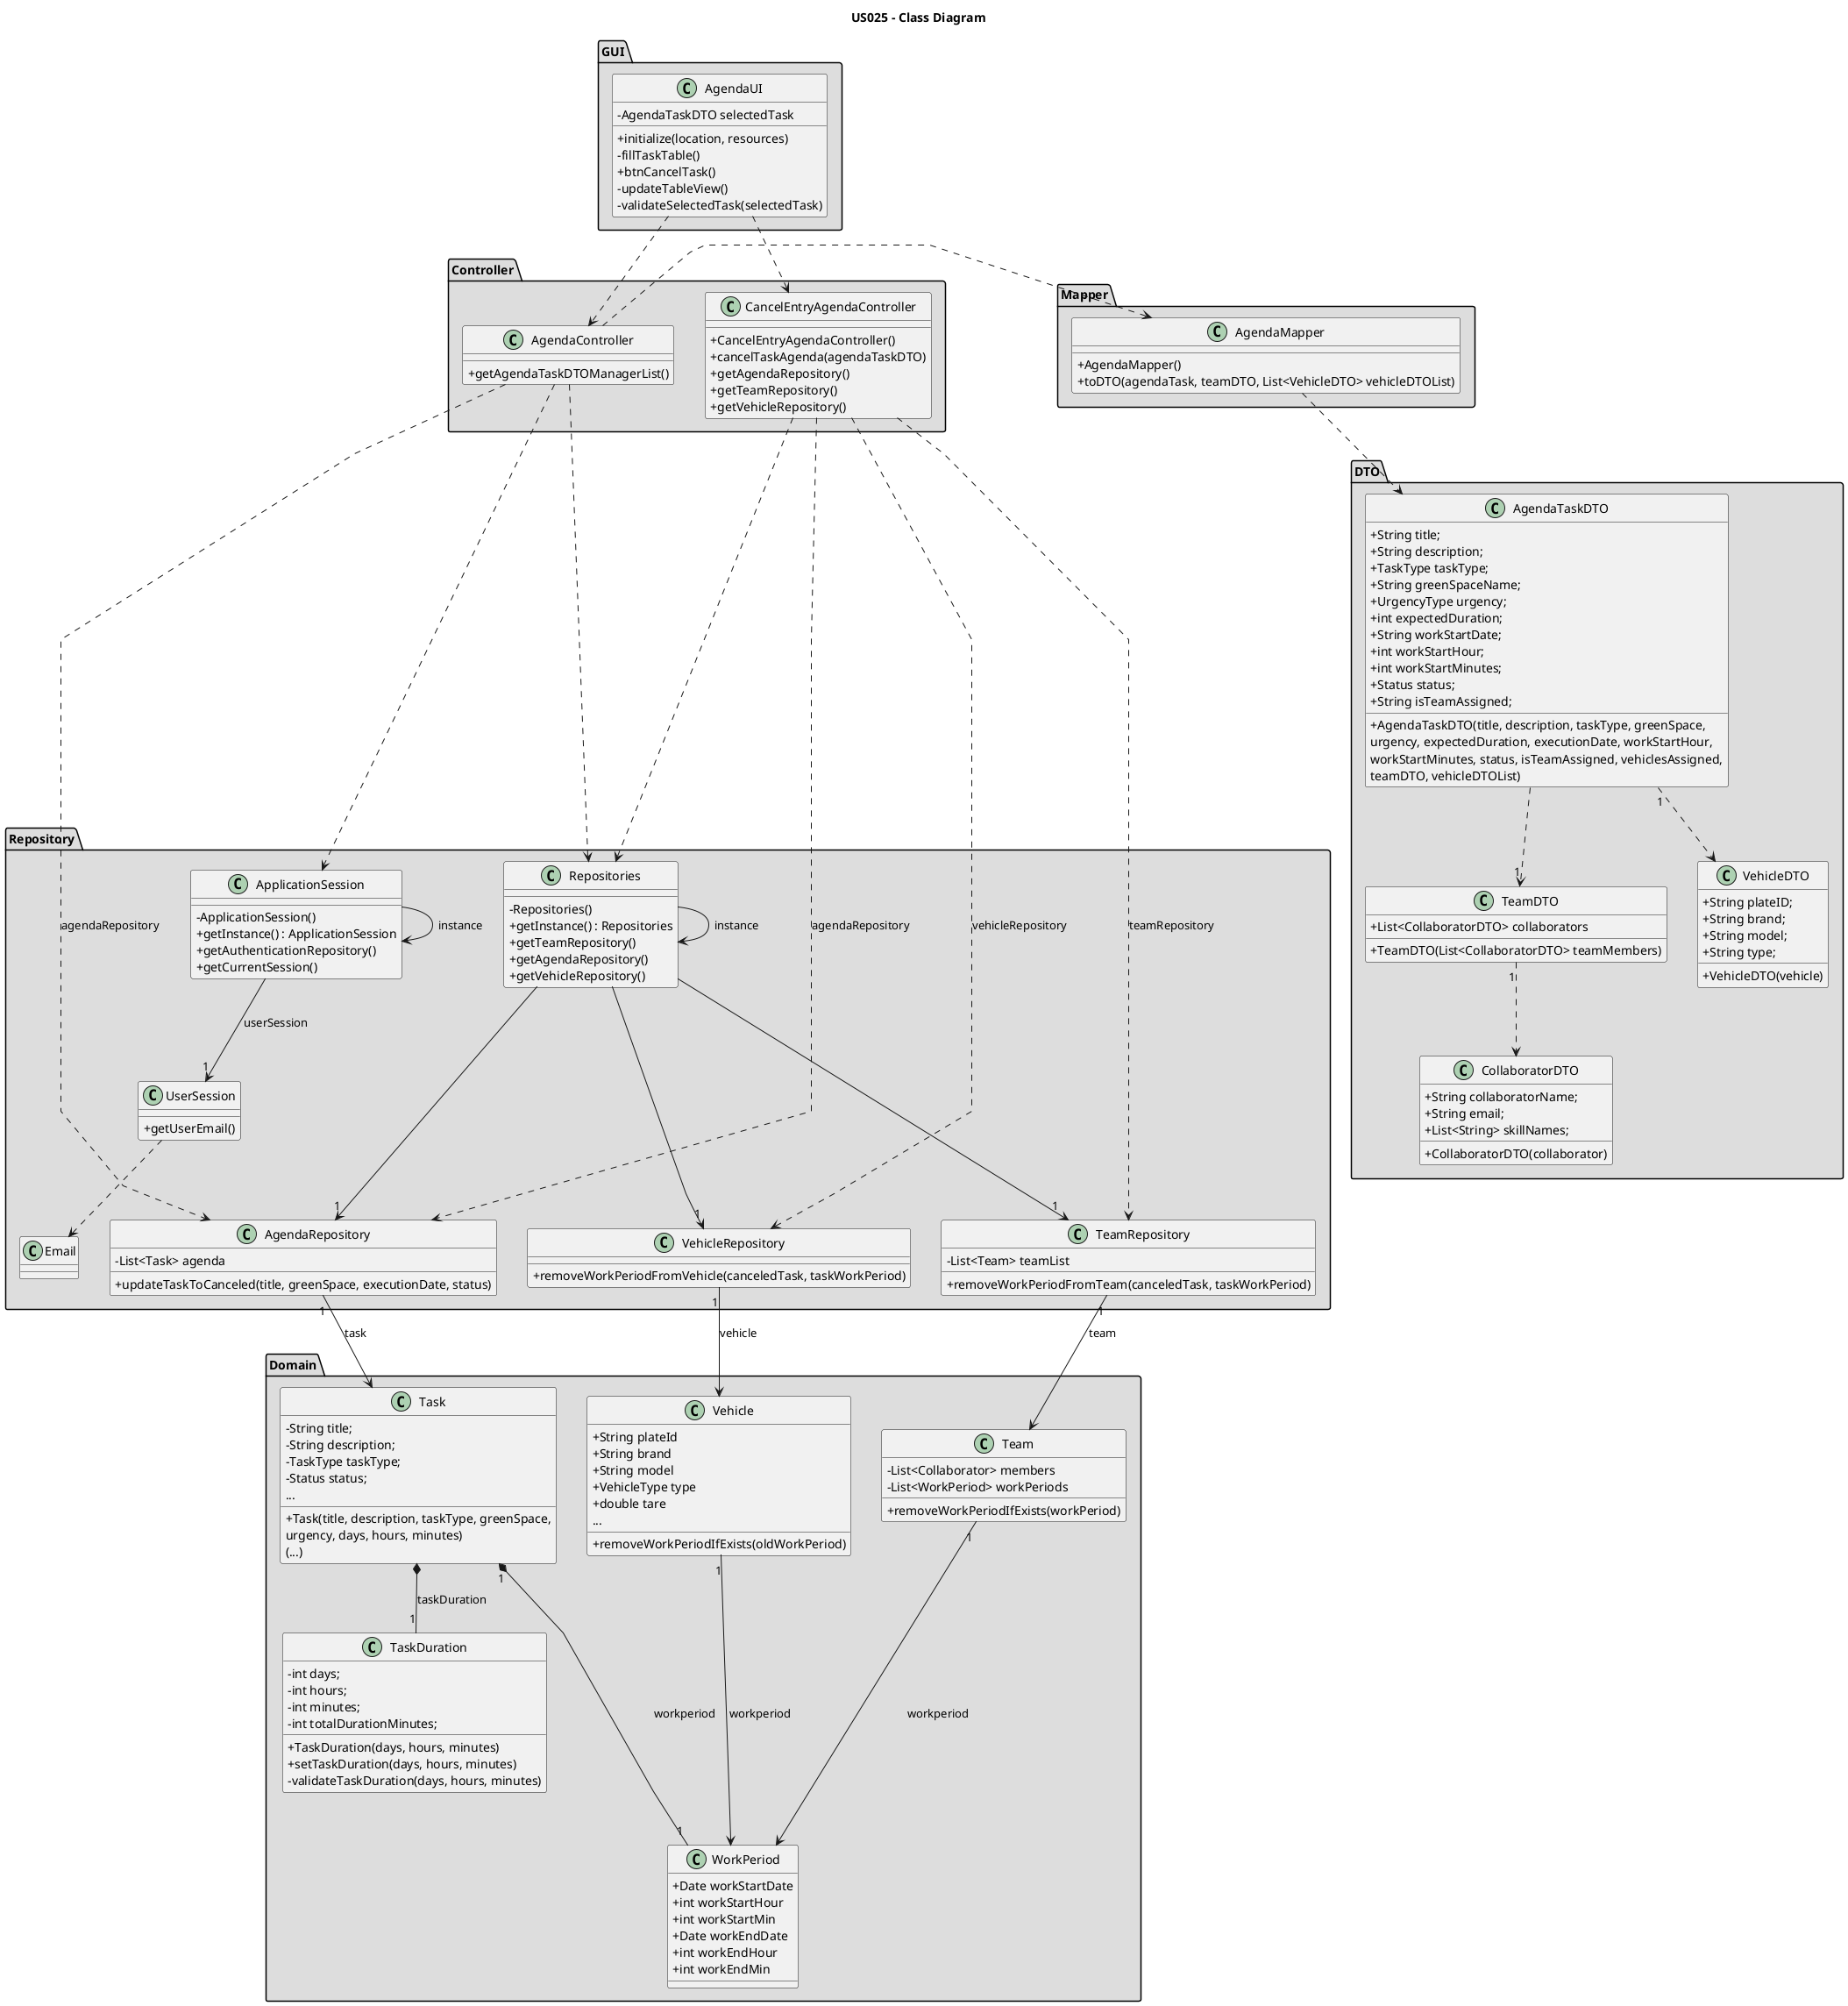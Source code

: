 @startuml
'skinparam monochrome true
skinparam packageStyle rectangle
skinparam shadowing false
skinparam linetype polyline
'skinparam linetype orto

skinparam classAttributeIconSize 0
title US025 - Class Diagram

package GUI <<Folder>> #DDDDDD {

class AgendaUI {
    - AgendaTaskDTO selectedTask
    + initialize(location, resources)
    - fillTaskTable()
    + btnCancelTask()
    - updateTableView()
    - validateSelectedTask(selectedTask)
}
}

package Controller <<Folder>> #DDDDDD {
class CancelEntryAgendaController {
    + CancelEntryAgendaController()
    + cancelTaskAgenda(agendaTaskDTO)
    + getAgendaRepository()
    + getTeamRepository()
    + getVehicleRepository()
}

class AgendaController{
    + getAgendaTaskDTOManagerList()
}
}

'package Domain <<Folder>> #AAAAAA{
package Repository <<Folder>> #DDDDDD {
class TeamRepository{
    - List<Team> teamList

    + removeWorkPeriodFromTeam(canceledTask, taskWorkPeriod)
}

class VehicleRepository{
    + removeWorkPeriodFromVehicle(canceledTask, taskWorkPeriod)
}

class AgendaRepository{
    - List<Task> agenda

    + updateTaskToCanceled(title, greenSpace, executionDate, status)
}
class Repositories {
    - Repositories()
    + getInstance() : Repositories
    + getTeamRepository()
    + getAgendaRepository()
    + getVehicleRepository()
}

class ApplicationSession{
    - ApplicationSession()
    + getInstance() : ApplicationSession
    + getAuthenticationRepository()
    + getCurrentSession()

}

class UserSession{
    + getUserEmail()

}

class Email{

}

}


package Domain <<Folder>> #DDDDDD {
class Vehicle{
    + String plateId
    + String brand
    + String model
    + VehicleType type
    + double tare
    ...
    + removeWorkPeriodIfExists(oldWorkPeriod)
}


class Team {
    - List<Collaborator> members
    - List<WorkPeriod> workPeriods

    + removeWorkPeriodIfExists(workPeriod)
}

class Task {
    - String title;
    - String description;
    - TaskType taskType;
    - Status status;
    ...

    + Task(title, description, taskType, greenSpace,\nurgency, days, hours, minutes)
    (...)
}

class WorkPeriod{
    + Date workStartDate
    + int workStartHour
    + int workStartMin
    + Date workEndDate
    + int workEndHour
    + int workEndMin

}

class TaskDuration {
    - int days;
    - int hours;
    - int minutes;
    - int totalDurationMinutes;

    + TaskDuration(days, hours, minutes)
    + setTaskDuration(days, hours, minutes)
    - validateTaskDuration(days, hours, minutes)
}

'}
}


package Mapper <<Folder>> #DDDDDD {

class AgendaMapper{
    + AgendaMapper()
    + toDTO(agendaTask, teamDTO, List<VehicleDTO> vehicleDTOList)

}

}

package DTO <<Folder>> #DDDDDD {

class AgendaTaskDTO {
    + String title;
    + String description;
    + TaskType taskType;
    + String greenSpaceName;
    + UrgencyType urgency;
    + int expectedDuration;
    + String workStartDate;
    + int workStartHour;
    + int workStartMinutes;
    + Status status;
    + String isTeamAssigned;

    + AgendaTaskDTO(title, description, taskType, greenSpace,\nurgency, expectedDuration, executionDate, workStartHour,\nworkStartMinutes, status, isTeamAssigned, vehiclesAssigned,\nteamDTO, vehicleDTOList)

}

class CollaboratorDTO{
    + String collaboratorName;
    + String email;
    + List<String> skillNames;

    + CollaboratorDTO(collaborator)

    }

class TeamDTO{
    + List<CollaboratorDTO> collaborators
    + TeamDTO(List<CollaboratorDTO> teamMembers)
    }

class VehicleDTO{
    + String plateID;
    + String brand;
    + String model;
    + String type;

    +VehicleDTO(vehicle)

}

}




AgendaUI ..> AgendaController
AgendaUI ..> CancelEntryAgendaController
AgendaController ...> Repositories
CancelEntryAgendaController ..> Repositories
AgendaController .> ApplicationSession
ApplicationSession -> ApplicationSession : instance
ApplicationSession -down-> "1" UserSession : userSession
UserSession ..> Email
Repositories ---> "1" AgendaRepository
Repositories ---> "1" TeamRepository
Repositories ---> "1" VehicleRepository
AgendaRepository "1" -down-> Task : task
VehicleRepository "1" -down-> Vehicle : vehicle
Task *--"1" TaskDuration : taskDuration
TeamRepository "1" -> Team : team
AgendaController ..> AgendaRepository : agendaRepository
CancelEntryAgendaController .> AgendaRepository : agendaRepository
CancelEntryAgendaController ..> TeamRepository : teamRepository
CancelEntryAgendaController ..> VehicleRepository : vehicleRepository
Repositories -> Repositories : instance
AgendaController ..right...> AgendaMapper
AgendaMapper ..> AgendaTaskDTO
AgendaTaskDTO ..> "1"TeamDTO
TeamDTO "1" ..> CollaboratorDTO
AgendaTaskDTO "1" ..> VehicleDTO
Vehicle "1" -down--> WorkPeriod : workperiod
Team "1" -down--> WorkPeriod : workperiod
Task "1" *---"1" WorkPeriod : workperiod

@enduml